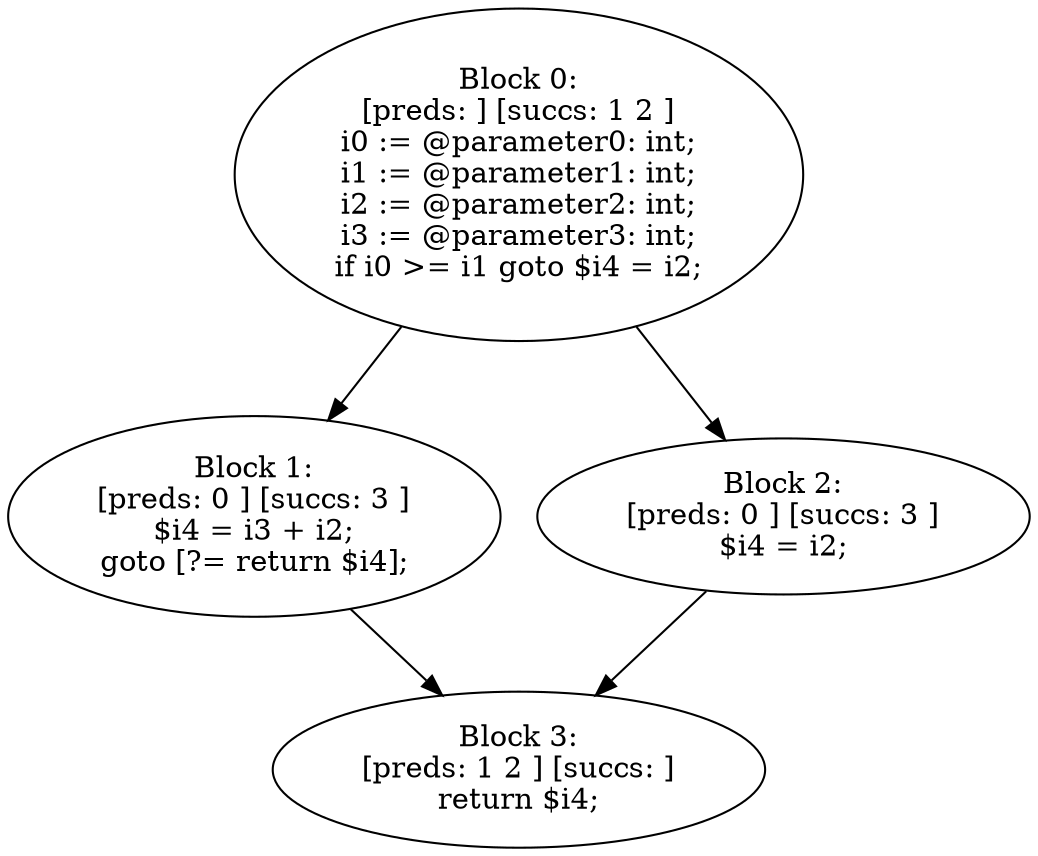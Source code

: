 digraph "unitGraph" {
    "Block 0:
[preds: ] [succs: 1 2 ]
i0 := @parameter0: int;
i1 := @parameter1: int;
i2 := @parameter2: int;
i3 := @parameter3: int;
if i0 >= i1 goto $i4 = i2;
"
    "Block 1:
[preds: 0 ] [succs: 3 ]
$i4 = i3 + i2;
goto [?= return $i4];
"
    "Block 2:
[preds: 0 ] [succs: 3 ]
$i4 = i2;
"
    "Block 3:
[preds: 1 2 ] [succs: ]
return $i4;
"
    "Block 0:
[preds: ] [succs: 1 2 ]
i0 := @parameter0: int;
i1 := @parameter1: int;
i2 := @parameter2: int;
i3 := @parameter3: int;
if i0 >= i1 goto $i4 = i2;
"->"Block 1:
[preds: 0 ] [succs: 3 ]
$i4 = i3 + i2;
goto [?= return $i4];
";
    "Block 0:
[preds: ] [succs: 1 2 ]
i0 := @parameter0: int;
i1 := @parameter1: int;
i2 := @parameter2: int;
i3 := @parameter3: int;
if i0 >= i1 goto $i4 = i2;
"->"Block 2:
[preds: 0 ] [succs: 3 ]
$i4 = i2;
";
    "Block 1:
[preds: 0 ] [succs: 3 ]
$i4 = i3 + i2;
goto [?= return $i4];
"->"Block 3:
[preds: 1 2 ] [succs: ]
return $i4;
";
    "Block 2:
[preds: 0 ] [succs: 3 ]
$i4 = i2;
"->"Block 3:
[preds: 1 2 ] [succs: ]
return $i4;
";
}
